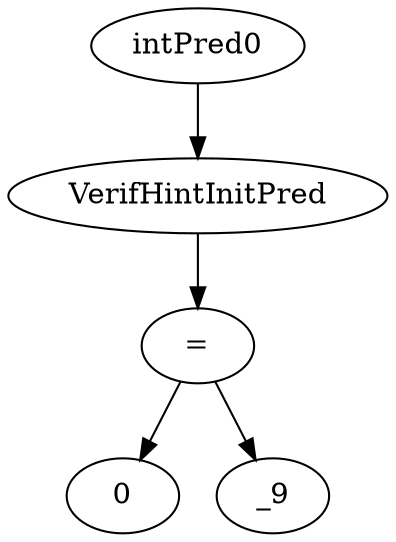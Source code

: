 digraph dag {
0 [label="intPred0"];
1 [label="VerifHintInitPred"];
2 [label="="];
3 [label="0"];
4 [label="_9"];
"0" -> "1"[label=""]
"1" -> "2"[label=""]
"2" -> "4"[label=""]
"2" -> "3"[label=""]
}
